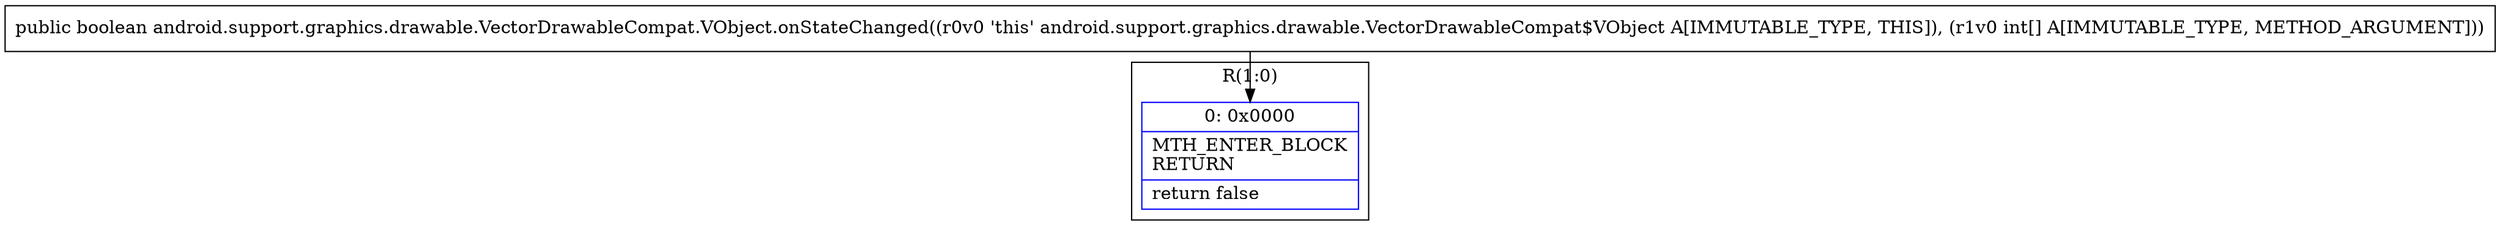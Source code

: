 digraph "CFG forandroid.support.graphics.drawable.VectorDrawableCompat.VObject.onStateChanged([I)Z" {
subgraph cluster_Region_1826247412 {
label = "R(1:0)";
node [shape=record,color=blue];
Node_0 [shape=record,label="{0\:\ 0x0000|MTH_ENTER_BLOCK\lRETURN\l|return false\l}"];
}
MethodNode[shape=record,label="{public boolean android.support.graphics.drawable.VectorDrawableCompat.VObject.onStateChanged((r0v0 'this' android.support.graphics.drawable.VectorDrawableCompat$VObject A[IMMUTABLE_TYPE, THIS]), (r1v0 int[] A[IMMUTABLE_TYPE, METHOD_ARGUMENT])) }"];
MethodNode -> Node_0;
}

